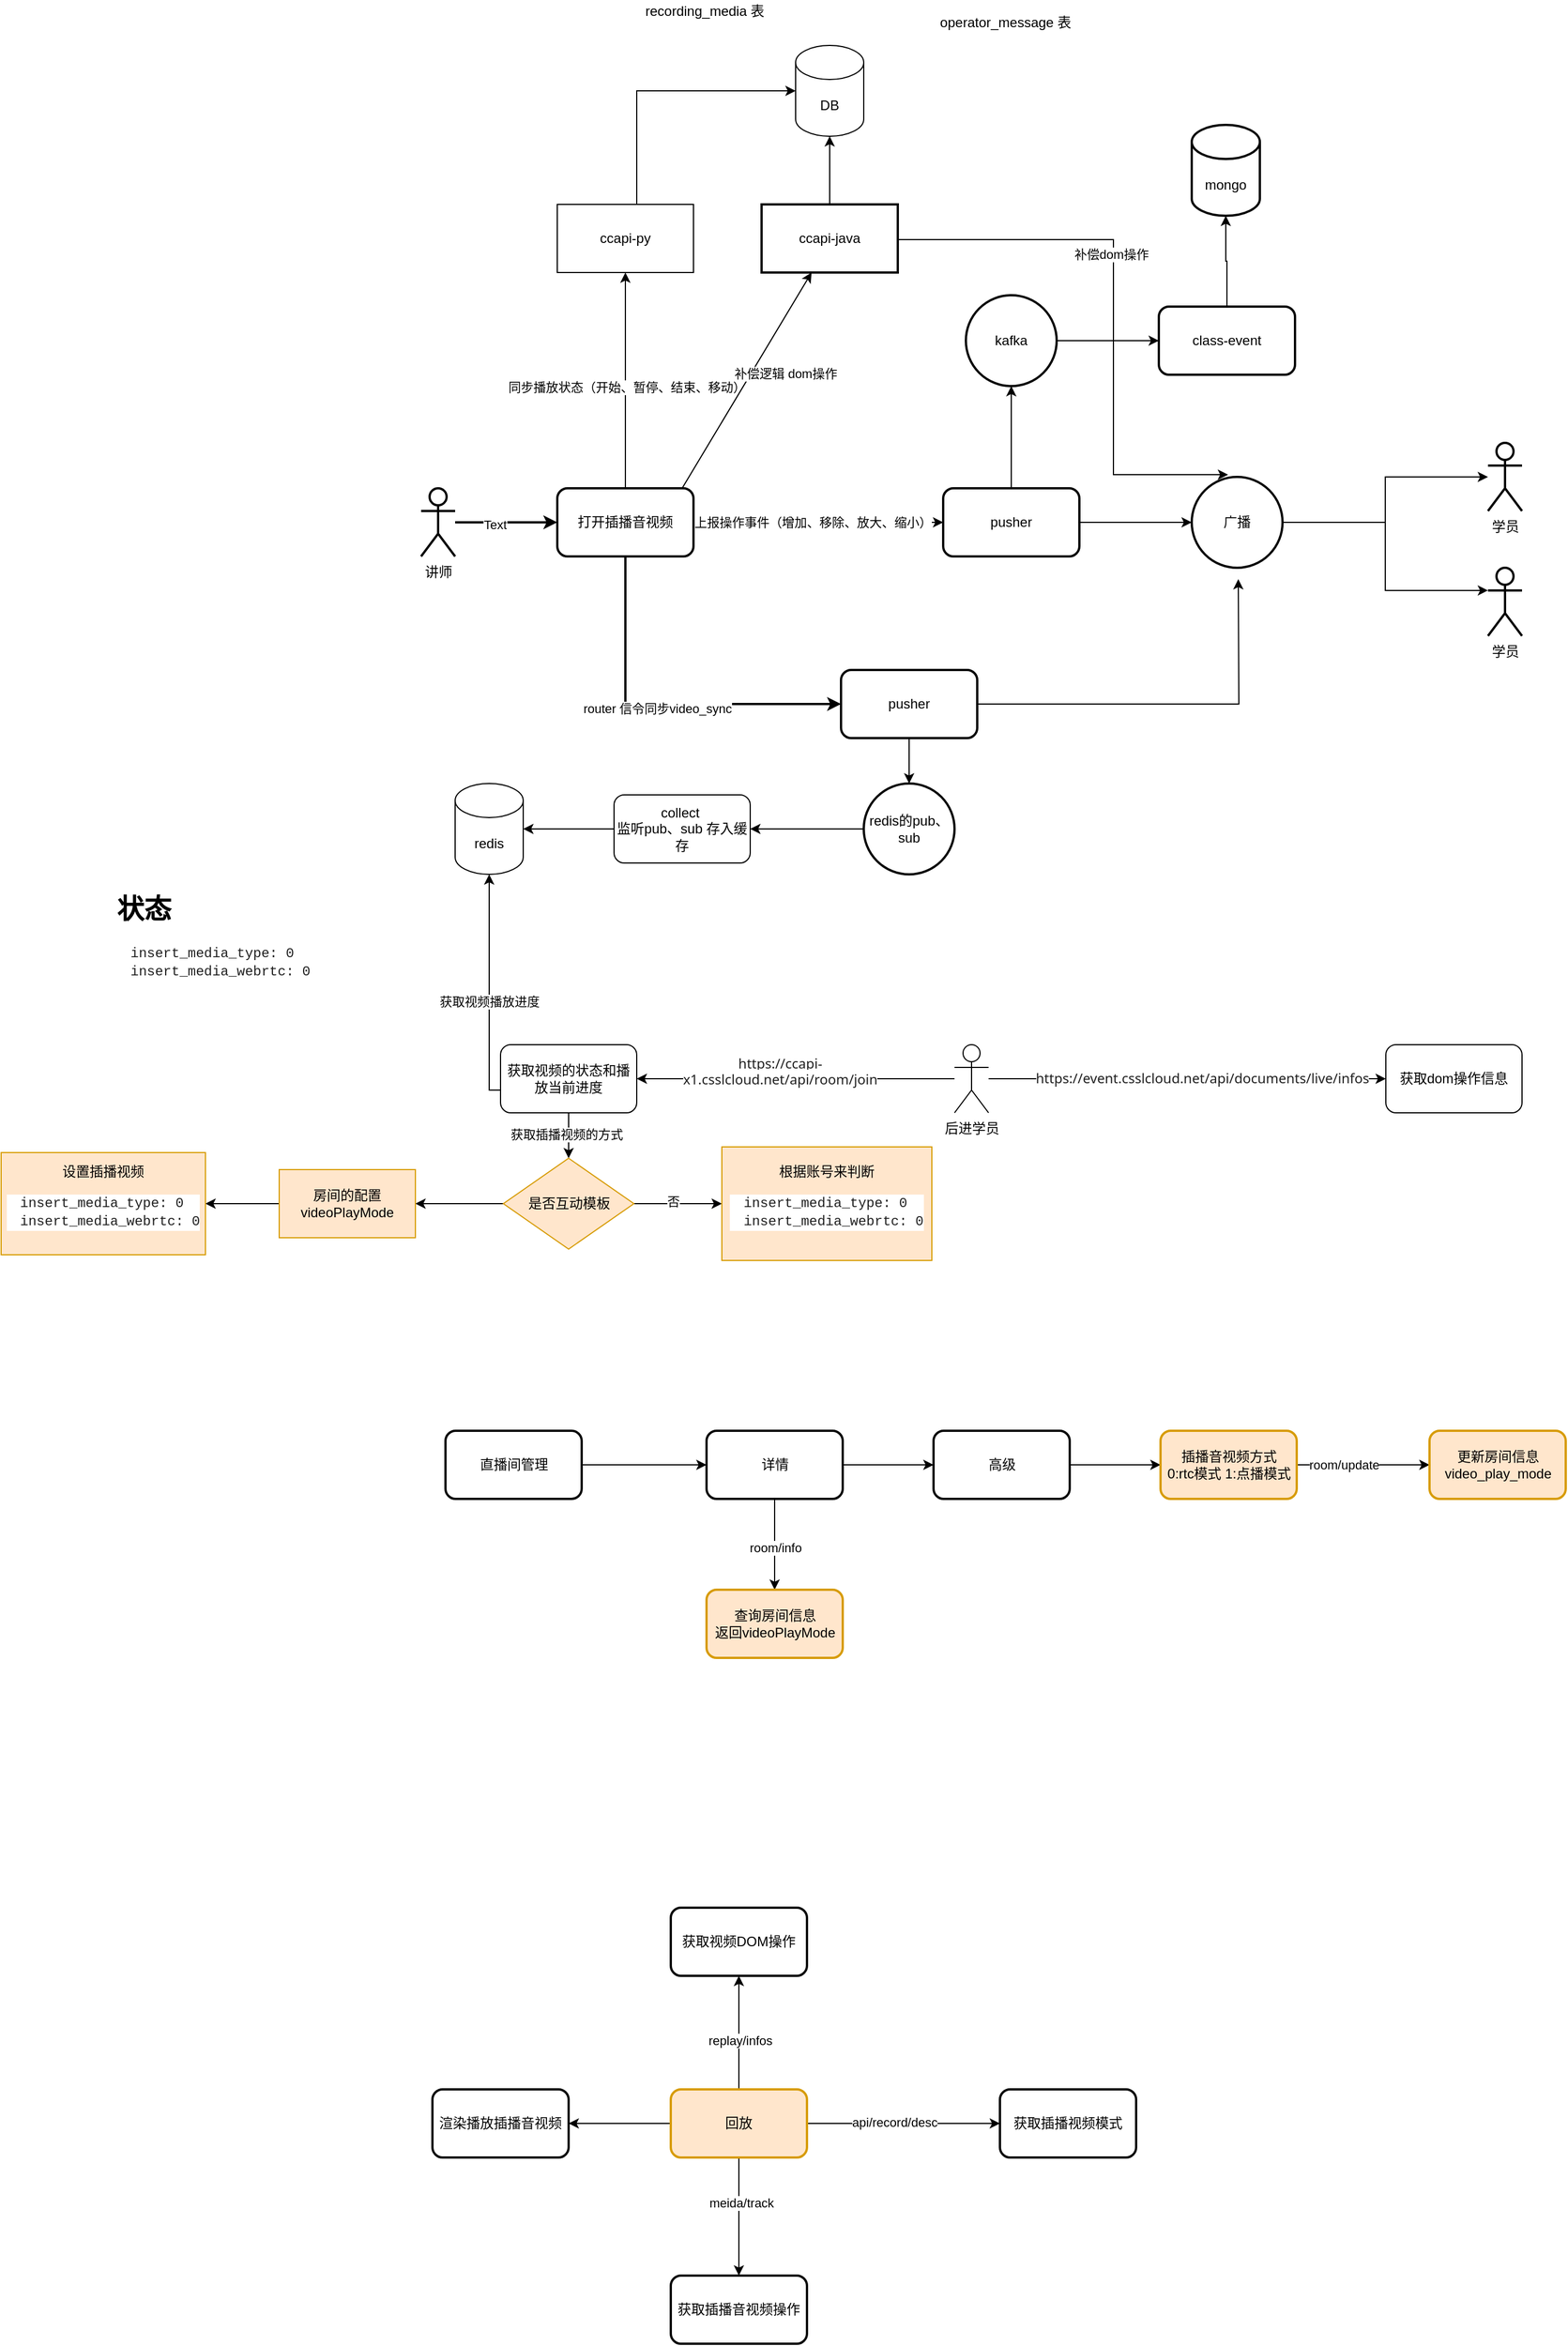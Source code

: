 <mxfile version="24.0.4" type="github">
  <diagram name="第 1 页" id="9EHZgjo_UKtD6r8Uzgz9">
    <mxGraphModel dx="2261" dy="1938" grid="1" gridSize="10" guides="1" tooltips="1" connect="1" arrows="1" fold="1" page="1" pageScale="1" pageWidth="827" pageHeight="1169" math="0" shadow="0">
      <root>
        <mxCell id="0" />
        <mxCell id="1" parent="0" />
        <mxCell id="Ub1dUwBtqG9SPAVf1FS5-7" style="edgeStyle=orthogonalEdgeStyle;rounded=0;orthogonalLoop=1;jettySize=auto;html=1;strokeWidth=2;entryX=0;entryY=0.5;entryDx=0;entryDy=0;" parent="1" source="Ub1dUwBtqG9SPAVf1FS5-2" target="Ub1dUwBtqG9SPAVf1FS5-9" edge="1">
          <mxGeometry relative="1" as="geometry">
            <mxPoint x="-60" y="230" as="targetPoint" />
          </mxGeometry>
        </mxCell>
        <mxCell id="Ub1dUwBtqG9SPAVf1FS5-10" value="Text" style="edgeLabel;html=1;align=center;verticalAlign=middle;resizable=0;points=[];" parent="Ub1dUwBtqG9SPAVf1FS5-7" vertex="1" connectable="0">
          <mxGeometry x="-0.23" y="-2" relative="1" as="geometry">
            <mxPoint as="offset" />
          </mxGeometry>
        </mxCell>
        <mxCell id="Ub1dUwBtqG9SPAVf1FS5-2" value="讲师" style="shape=umlActor;verticalLabelPosition=bottom;verticalAlign=top;html=1;outlineConnect=0;strokeWidth=2;" parent="1" vertex="1">
          <mxGeometry x="-200" y="200" width="30" height="60" as="geometry" />
        </mxCell>
        <mxCell id="Ub1dUwBtqG9SPAVf1FS5-3" value="学员" style="shape=umlActor;verticalLabelPosition=bottom;verticalAlign=top;html=1;outlineConnect=0;strokeWidth=2;" parent="1" vertex="1">
          <mxGeometry x="740" y="160" width="30" height="60" as="geometry" />
        </mxCell>
        <mxCell id="Ub1dUwBtqG9SPAVf1FS5-4" value="学员" style="shape=umlActor;verticalLabelPosition=bottom;verticalAlign=top;html=1;outlineConnect=0;strokeWidth=2;" parent="1" vertex="1">
          <mxGeometry x="740" y="270" width="30" height="60" as="geometry" />
        </mxCell>
        <mxCell id="Ub1dUwBtqG9SPAVf1FS5-5" value="ccapi-py" style="rounded=0;whiteSpace=wrap;html=1;" parent="1" vertex="1">
          <mxGeometry x="-80" y="-50" width="120" height="60" as="geometry" />
        </mxCell>
        <mxCell id="Ub1dUwBtqG9SPAVf1FS5-59" style="edgeStyle=orthogonalEdgeStyle;rounded=0;orthogonalLoop=1;jettySize=auto;html=1;entryX=0.4;entryY=-0.025;entryDx=0;entryDy=0;entryPerimeter=0;" parent="1" target="Ub1dUwBtqG9SPAVf1FS5-23" edge="1">
          <mxGeometry relative="1" as="geometry">
            <mxPoint x="480" y="170" as="targetPoint" />
            <mxPoint x="179.5" y="-20" as="sourcePoint" />
            <Array as="points">
              <mxPoint x="180" y="-19" />
              <mxPoint x="410" y="-19" />
              <mxPoint x="410" y="188" />
            </Array>
          </mxGeometry>
        </mxCell>
        <mxCell id="Ub1dUwBtqG9SPAVf1FS5-60" value="补偿dom操作" style="edgeLabel;html=1;align=center;verticalAlign=middle;resizable=0;points=[];" parent="Ub1dUwBtqG9SPAVf1FS5-59" vertex="1" connectable="0">
          <mxGeometry x="-0.096" y="-2" relative="1" as="geometry">
            <mxPoint as="offset" />
          </mxGeometry>
        </mxCell>
        <mxCell id="Ub1dUwBtqG9SPAVf1FS5-6" value="ccapi-java" style="rounded=0;whiteSpace=wrap;html=1;strokeWidth=2;" parent="1" vertex="1">
          <mxGeometry x="100" y="-50" width="120" height="60" as="geometry" />
        </mxCell>
        <mxCell id="Ub1dUwBtqG9SPAVf1FS5-12" style="edgeStyle=orthogonalEdgeStyle;rounded=0;orthogonalLoop=1;jettySize=auto;html=1;entryX=0.5;entryY=1;entryDx=0;entryDy=0;" parent="1" source="Ub1dUwBtqG9SPAVf1FS5-9" target="Ub1dUwBtqG9SPAVf1FS5-5" edge="1">
          <mxGeometry relative="1" as="geometry">
            <Array as="points">
              <mxPoint x="-20" y="110" />
            </Array>
          </mxGeometry>
        </mxCell>
        <mxCell id="Ub1dUwBtqG9SPAVf1FS5-13" value="同步播放状态（开始、暂停、结束、移动）" style="edgeLabel;html=1;align=center;verticalAlign=middle;resizable=0;points=[];" parent="Ub1dUwBtqG9SPAVf1FS5-12" vertex="1" connectable="0">
          <mxGeometry x="-0.06" y="-1" relative="1" as="geometry">
            <mxPoint as="offset" />
          </mxGeometry>
        </mxCell>
        <mxCell id="Ub1dUwBtqG9SPAVf1FS5-31" style="edgeStyle=orthogonalEdgeStyle;rounded=0;orthogonalLoop=1;jettySize=auto;html=1;entryX=0;entryY=0.5;entryDx=0;entryDy=0;" parent="1" source="Ub1dUwBtqG9SPAVf1FS5-9" target="Ub1dUwBtqG9SPAVf1FS5-29" edge="1">
          <mxGeometry relative="1" as="geometry" />
        </mxCell>
        <mxCell id="Ub1dUwBtqG9SPAVf1FS5-32" value="上报操作事件（增加、移除、放大、缩小）" style="edgeLabel;html=1;align=center;verticalAlign=middle;resizable=0;points=[];" parent="Ub1dUwBtqG9SPAVf1FS5-31" vertex="1" connectable="0">
          <mxGeometry x="-0.117" y="1" relative="1" as="geometry">
            <mxPoint x="8" y="1" as="offset" />
          </mxGeometry>
        </mxCell>
        <mxCell id="Ub1dUwBtqG9SPAVf1FS5-54" style="edgeStyle=orthogonalEdgeStyle;rounded=0;orthogonalLoop=1;jettySize=auto;html=1;entryX=0;entryY=0.5;entryDx=0;entryDy=0;exitX=0.5;exitY=1;exitDx=0;exitDy=0;strokeWidth=2;" parent="1" source="Ub1dUwBtqG9SPAVf1FS5-9" target="Ub1dUwBtqG9SPAVf1FS5-52" edge="1">
          <mxGeometry relative="1" as="geometry">
            <mxPoint x="-130" y="290" as="sourcePoint" />
            <mxPoint x="80" y="450" as="targetPoint" />
            <Array as="points">
              <mxPoint x="-20" y="390" />
            </Array>
          </mxGeometry>
        </mxCell>
        <mxCell id="Ub1dUwBtqG9SPAVf1FS5-55" value="router 信令同步video_sync" style="edgeLabel;html=1;align=center;verticalAlign=middle;resizable=0;points=[];" parent="Ub1dUwBtqG9SPAVf1FS5-54" vertex="1" connectable="0">
          <mxGeometry x="-0.013" y="-4" relative="1" as="geometry">
            <mxPoint as="offset" />
          </mxGeometry>
        </mxCell>
        <mxCell id="Ub1dUwBtqG9SPAVf1FS5-9" value="打开插播音视频" style="rounded=1;whiteSpace=wrap;html=1;strokeWidth=2;" parent="1" vertex="1">
          <mxGeometry x="-80" y="200" width="120" height="60" as="geometry" />
        </mxCell>
        <mxCell id="Ub1dUwBtqG9SPAVf1FS5-16" value="DB" style="shape=cylinder3;whiteSpace=wrap;html=1;boundedLbl=1;backgroundOutline=1;size=15;" parent="1" vertex="1">
          <mxGeometry x="130" y="-190" width="60" height="80" as="geometry" />
        </mxCell>
        <mxCell id="Ub1dUwBtqG9SPAVf1FS5-19" style="edgeStyle=orthogonalEdgeStyle;rounded=0;orthogonalLoop=1;jettySize=auto;html=1;entryX=0.5;entryY=1;entryDx=0;entryDy=0;entryPerimeter=0;" parent="1" source="Ub1dUwBtqG9SPAVf1FS5-6" target="Ub1dUwBtqG9SPAVf1FS5-16" edge="1">
          <mxGeometry relative="1" as="geometry" />
        </mxCell>
        <mxCell id="Ub1dUwBtqG9SPAVf1FS5-20" value="recording_media 表" style="text;html=1;align=center;verticalAlign=middle;whiteSpace=wrap;rounded=0;" parent="1" vertex="1">
          <mxGeometry x="-20" y="-230" width="140" height="20" as="geometry" />
        </mxCell>
        <mxCell id="Ub1dUwBtqG9SPAVf1FS5-21" value="operator_message 表" style="text;html=1;align=center;verticalAlign=middle;whiteSpace=wrap;rounded=0;" parent="1" vertex="1">
          <mxGeometry x="250" y="-230" width="130" height="40" as="geometry" />
        </mxCell>
        <mxCell id="Ub1dUwBtqG9SPAVf1FS5-26" style="edgeStyle=orthogonalEdgeStyle;rounded=0;orthogonalLoop=1;jettySize=auto;html=1;" parent="1" source="Ub1dUwBtqG9SPAVf1FS5-23" target="Ub1dUwBtqG9SPAVf1FS5-3" edge="1">
          <mxGeometry relative="1" as="geometry" />
        </mxCell>
        <mxCell id="Ub1dUwBtqG9SPAVf1FS5-23" value="广播" style="ellipse;whiteSpace=wrap;html=1;aspect=fixed;strokeWidth=2;" parent="1" vertex="1">
          <mxGeometry x="479" y="190" width="80" height="80" as="geometry" />
        </mxCell>
        <mxCell id="Ub1dUwBtqG9SPAVf1FS5-27" style="edgeStyle=orthogonalEdgeStyle;rounded=0;orthogonalLoop=1;jettySize=auto;html=1;entryX=0;entryY=0.333;entryDx=0;entryDy=0;entryPerimeter=0;" parent="1" source="Ub1dUwBtqG9SPAVf1FS5-23" target="Ub1dUwBtqG9SPAVf1FS5-4" edge="1">
          <mxGeometry relative="1" as="geometry" />
        </mxCell>
        <mxCell id="Ub1dUwBtqG9SPAVf1FS5-30" style="edgeStyle=orthogonalEdgeStyle;rounded=0;orthogonalLoop=1;jettySize=auto;html=1;entryX=0;entryY=0.5;entryDx=0;entryDy=0;" parent="1" source="Ub1dUwBtqG9SPAVf1FS5-29" target="Ub1dUwBtqG9SPAVf1FS5-23" edge="1">
          <mxGeometry relative="1" as="geometry">
            <mxPoint x="410" y="160" as="targetPoint" />
          </mxGeometry>
        </mxCell>
        <mxCell id="Ub1dUwBtqG9SPAVf1FS5-35" value="" style="edgeStyle=orthogonalEdgeStyle;rounded=0;orthogonalLoop=1;jettySize=auto;html=1;" parent="1" source="Ub1dUwBtqG9SPAVf1FS5-29" target="Ub1dUwBtqG9SPAVf1FS5-34" edge="1">
          <mxGeometry relative="1" as="geometry" />
        </mxCell>
        <mxCell id="Ub1dUwBtqG9SPAVf1FS5-29" value="pusher" style="rounded=1;whiteSpace=wrap;html=1;strokeWidth=2;" parent="1" vertex="1">
          <mxGeometry x="260" y="200" width="120" height="60" as="geometry" />
        </mxCell>
        <mxCell id="Ub1dUwBtqG9SPAVf1FS5-48" style="edgeStyle=orthogonalEdgeStyle;rounded=0;orthogonalLoop=1;jettySize=auto;html=1;" parent="1" source="Ub1dUwBtqG9SPAVf1FS5-34" target="Ub1dUwBtqG9SPAVf1FS5-36" edge="1">
          <mxGeometry relative="1" as="geometry" />
        </mxCell>
        <mxCell id="Ub1dUwBtqG9SPAVf1FS5-34" value="kafka" style="ellipse;whiteSpace=wrap;html=1;rounded=1;strokeWidth=2;" parent="1" vertex="1">
          <mxGeometry x="280" y="30" width="80" height="80" as="geometry" />
        </mxCell>
        <mxCell id="Ub1dUwBtqG9SPAVf1FS5-49" style="edgeStyle=orthogonalEdgeStyle;rounded=0;orthogonalLoop=1;jettySize=auto;html=1;" parent="1" source="Ub1dUwBtqG9SPAVf1FS5-36" target="Ub1dUwBtqG9SPAVf1FS5-41" edge="1">
          <mxGeometry relative="1" as="geometry" />
        </mxCell>
        <mxCell id="Ub1dUwBtqG9SPAVf1FS5-36" value="class-event" style="rounded=1;whiteSpace=wrap;html=1;strokeWidth=2;" parent="1" vertex="1">
          <mxGeometry x="450" y="40" width="120" height="60" as="geometry" />
        </mxCell>
        <mxCell id="Ub1dUwBtqG9SPAVf1FS5-41" value="mongo" style="shape=cylinder3;whiteSpace=wrap;html=1;boundedLbl=1;backgroundOutline=1;size=15;strokeWidth=2;" parent="1" vertex="1">
          <mxGeometry x="479" y="-120" width="60" height="80" as="geometry" />
        </mxCell>
        <mxCell id="Ub1dUwBtqG9SPAVf1FS5-44" value="" style="endArrow=classic;html=1;rounded=0;entryX=0.367;entryY=1;entryDx=0;entryDy=0;entryPerimeter=0;" parent="1" target="Ub1dUwBtqG9SPAVf1FS5-6" edge="1">
          <mxGeometry width="50" height="50" relative="1" as="geometry">
            <mxPoint x="30" y="200" as="sourcePoint" />
            <mxPoint x="80" y="150" as="targetPoint" />
          </mxGeometry>
        </mxCell>
        <mxCell id="Ub1dUwBtqG9SPAVf1FS5-45" value="补偿逻辑 dom操作" style="edgeLabel;html=1;align=center;verticalAlign=middle;resizable=0;points=[];" parent="Ub1dUwBtqG9SPAVf1FS5-44" vertex="1" connectable="0">
          <mxGeometry x="0.06" y="1" relative="1" as="geometry">
            <mxPoint x="31" as="offset" />
          </mxGeometry>
        </mxCell>
        <mxCell id="Ub1dUwBtqG9SPAVf1FS5-46" style="edgeStyle=orthogonalEdgeStyle;rounded=0;orthogonalLoop=1;jettySize=auto;html=1;entryX=0;entryY=0.5;entryDx=0;entryDy=0;entryPerimeter=0;" parent="1" source="Ub1dUwBtqG9SPAVf1FS5-5" target="Ub1dUwBtqG9SPAVf1FS5-16" edge="1">
          <mxGeometry relative="1" as="geometry">
            <Array as="points">
              <mxPoint x="-10" y="-150" />
            </Array>
          </mxGeometry>
        </mxCell>
        <mxCell id="Ub1dUwBtqG9SPAVf1FS5-57" style="edgeStyle=orthogonalEdgeStyle;rounded=0;orthogonalLoop=1;jettySize=auto;html=1;" parent="1" source="Ub1dUwBtqG9SPAVf1FS5-52" edge="1">
          <mxGeometry relative="1" as="geometry">
            <mxPoint x="520" y="280" as="targetPoint" />
          </mxGeometry>
        </mxCell>
        <mxCell id="Ub1dUwBtqG9SPAVf1FS5-86" value="" style="edgeStyle=orthogonalEdgeStyle;rounded=0;orthogonalLoop=1;jettySize=auto;html=1;" parent="1" source="Ub1dUwBtqG9SPAVf1FS5-52" target="Ub1dUwBtqG9SPAVf1FS5-85" edge="1">
          <mxGeometry relative="1" as="geometry" />
        </mxCell>
        <mxCell id="Ub1dUwBtqG9SPAVf1FS5-52" value="pusher" style="rounded=1;whiteSpace=wrap;html=1;strokeWidth=2;" parent="1" vertex="1">
          <mxGeometry x="170" y="360" width="120" height="60" as="geometry" />
        </mxCell>
        <mxCell id="Ub1dUwBtqG9SPAVf1FS5-62" style="edgeStyle=orthogonalEdgeStyle;rounded=0;orthogonalLoop=1;jettySize=auto;html=1;" parent="1" source="Ub1dUwBtqG9SPAVf1FS5-61" target="Ub1dUwBtqG9SPAVf1FS5-63" edge="1">
          <mxGeometry relative="1" as="geometry">
            <mxPoint x="26.5" y="680" as="targetPoint" />
          </mxGeometry>
        </mxCell>
        <mxCell id="Ub1dUwBtqG9SPAVf1FS5-64" value="&#xa;&lt;span style=&quot;color: rgb(31, 31, 31); font-family: &amp;quot;Segoe UI&amp;quot;, tahoma, sans-serif; font-size: 12px; font-style: normal; font-variant-ligatures: normal; font-variant-caps: normal; font-weight: 400; letter-spacing: normal; orphans: 2; text-align: start; text-indent: 0px; text-transform: none; widows: 2; word-spacing: 0px; -webkit-text-stroke-width: 0px; white-space: normal; background-color: rgb(255, 255, 255); text-decoration-thickness: initial; text-decoration-style: initial; text-decoration-color: initial; display: inline !important; float: none;&quot;&gt;https://ccapi-x1.csslcloud.net/api/room/join&lt;/span&gt;&#xa;&#xa;" style="edgeLabel;html=1;align=center;verticalAlign=middle;resizable=0;points=[];" parent="Ub1dUwBtqG9SPAVf1FS5-62" vertex="1" connectable="0">
          <mxGeometry x="-0.252" y="-2" relative="1" as="geometry">
            <mxPoint x="-50" y="2" as="offset" />
          </mxGeometry>
        </mxCell>
        <mxCell id="Ub1dUwBtqG9SPAVf1FS5-80" style="edgeStyle=orthogonalEdgeStyle;rounded=0;orthogonalLoop=1;jettySize=auto;html=1;entryX=0;entryY=0.5;entryDx=0;entryDy=0;" parent="1" source="Ub1dUwBtqG9SPAVf1FS5-61" target="Ub1dUwBtqG9SPAVf1FS5-81" edge="1">
          <mxGeometry relative="1" as="geometry">
            <mxPoint x="621.5" y="680" as="targetPoint" />
          </mxGeometry>
        </mxCell>
        <mxCell id="Ub1dUwBtqG9SPAVf1FS5-82" value="&lt;span style=&quot;color: rgb(31, 31, 31); font-family: &amp;quot;Segoe UI&amp;quot;, tahoma, sans-serif; font-size: 12px; text-align: start; text-wrap: wrap;&quot;&gt;https://event.csslcloud.net/api/documents/live/infos&lt;/span&gt;" style="edgeLabel;html=1;align=center;verticalAlign=middle;resizable=0;points=[];" parent="Ub1dUwBtqG9SPAVf1FS5-80" vertex="1" connectable="0">
          <mxGeometry x="0.024" y="-1" relative="1" as="geometry">
            <mxPoint x="9" y="-1" as="offset" />
          </mxGeometry>
        </mxCell>
        <mxCell id="Ub1dUwBtqG9SPAVf1FS5-61" value="后进学员" style="shape=umlActor;verticalLabelPosition=bottom;verticalAlign=top;html=1;" parent="1" vertex="1">
          <mxGeometry x="270" y="690" width="30" height="60" as="geometry" />
        </mxCell>
        <mxCell id="FVppc2NoJHRr4zy0Y5Dh-2" style="edgeStyle=orthogonalEdgeStyle;rounded=0;orthogonalLoop=1;jettySize=auto;html=1;" edge="1" parent="1" source="Ub1dUwBtqG9SPAVf1FS5-63">
          <mxGeometry relative="1" as="geometry">
            <mxPoint x="-70" y="790" as="targetPoint" />
          </mxGeometry>
        </mxCell>
        <mxCell id="FVppc2NoJHRr4zy0Y5Dh-11" value="获取插播视频的方式" style="edgeLabel;html=1;align=center;verticalAlign=middle;resizable=0;points=[];" vertex="1" connectable="0" parent="FVppc2NoJHRr4zy0Y5Dh-2">
          <mxGeometry x="-0.062" y="-2" relative="1" as="geometry">
            <mxPoint as="offset" />
          </mxGeometry>
        </mxCell>
        <mxCell id="Ub1dUwBtqG9SPAVf1FS5-63" value="获取视频的状态和播放当前进度" style="rounded=1;whiteSpace=wrap;html=1;" parent="1" vertex="1">
          <mxGeometry x="-130" y="690" width="120" height="60" as="geometry" />
        </mxCell>
        <mxCell id="Ub1dUwBtqG9SPAVf1FS5-67" value="" style="edgeStyle=orthogonalEdgeStyle;rounded=0;orthogonalLoop=1;jettySize=auto;html=1;" parent="1" source="Ub1dUwBtqG9SPAVf1FS5-65" target="Ub1dUwBtqG9SPAVf1FS5-66" edge="1">
          <mxGeometry relative="1" as="geometry" />
        </mxCell>
        <mxCell id="Ub1dUwBtqG9SPAVf1FS5-65" value="直播间管理" style="rounded=1;whiteSpace=wrap;html=1;strokeWidth=2;" parent="1" vertex="1">
          <mxGeometry x="-178.5" y="1030" width="120" height="60" as="geometry" />
        </mxCell>
        <mxCell id="Ub1dUwBtqG9SPAVf1FS5-69" value="" style="edgeStyle=orthogonalEdgeStyle;rounded=0;orthogonalLoop=1;jettySize=auto;html=1;" parent="1" source="Ub1dUwBtqG9SPAVf1FS5-66" target="Ub1dUwBtqG9SPAVf1FS5-68" edge="1">
          <mxGeometry relative="1" as="geometry" />
        </mxCell>
        <mxCell id="Ub1dUwBtqG9SPAVf1FS5-78" value="" style="edgeStyle=orthogonalEdgeStyle;rounded=0;orthogonalLoop=1;jettySize=auto;html=1;" parent="1" source="Ub1dUwBtqG9SPAVf1FS5-66" target="Ub1dUwBtqG9SPAVf1FS5-77" edge="1">
          <mxGeometry relative="1" as="geometry" />
        </mxCell>
        <mxCell id="Ub1dUwBtqG9SPAVf1FS5-79" value="room/info" style="edgeLabel;html=1;align=center;verticalAlign=middle;resizable=0;points=[];" parent="Ub1dUwBtqG9SPAVf1FS5-78" vertex="1" connectable="0">
          <mxGeometry x="0.075" relative="1" as="geometry">
            <mxPoint as="offset" />
          </mxGeometry>
        </mxCell>
        <mxCell id="Ub1dUwBtqG9SPAVf1FS5-66" value="详情" style="whiteSpace=wrap;html=1;rounded=1;strokeWidth=2;" parent="1" vertex="1">
          <mxGeometry x="51.5" y="1030" width="120" height="60" as="geometry" />
        </mxCell>
        <mxCell id="Ub1dUwBtqG9SPAVf1FS5-71" value="" style="edgeStyle=orthogonalEdgeStyle;rounded=0;orthogonalLoop=1;jettySize=auto;html=1;" parent="1" source="Ub1dUwBtqG9SPAVf1FS5-68" edge="1">
          <mxGeometry relative="1" as="geometry">
            <mxPoint x="451.5" y="1060" as="targetPoint" />
          </mxGeometry>
        </mxCell>
        <mxCell id="Ub1dUwBtqG9SPAVf1FS5-68" value="高级" style="whiteSpace=wrap;html=1;rounded=1;strokeWidth=2;" parent="1" vertex="1">
          <mxGeometry x="251.5" y="1030" width="120" height="60" as="geometry" />
        </mxCell>
        <mxCell id="Ub1dUwBtqG9SPAVf1FS5-75" value="" style="edgeStyle=orthogonalEdgeStyle;rounded=0;orthogonalLoop=1;jettySize=auto;html=1;" parent="1" source="Ub1dUwBtqG9SPAVf1FS5-73" target="Ub1dUwBtqG9SPAVf1FS5-74" edge="1">
          <mxGeometry relative="1" as="geometry" />
        </mxCell>
        <mxCell id="Ub1dUwBtqG9SPAVf1FS5-76" value="room/update" style="edgeLabel;html=1;align=center;verticalAlign=middle;resizable=0;points=[];" parent="Ub1dUwBtqG9SPAVf1FS5-75" vertex="1" connectable="0">
          <mxGeometry x="-0.3" relative="1" as="geometry">
            <mxPoint as="offset" />
          </mxGeometry>
        </mxCell>
        <mxCell id="Ub1dUwBtqG9SPAVf1FS5-73" value="插播音视频方式&lt;div&gt;0:rtc模式 1:点播模式&lt;/div&gt;" style="rounded=1;whiteSpace=wrap;html=1;strokeWidth=2;fillColor=#ffe6cc;strokeColor=#d79b00;" parent="1" vertex="1">
          <mxGeometry x="451.5" y="1030" width="120" height="60" as="geometry" />
        </mxCell>
        <mxCell id="Ub1dUwBtqG9SPAVf1FS5-74" value="更新房间信息&lt;div&gt;video_play_mode&lt;/div&gt;" style="whiteSpace=wrap;html=1;rounded=1;strokeWidth=2;fillColor=#ffe6cc;strokeColor=#d79b00;" parent="1" vertex="1">
          <mxGeometry x="688.5" y="1030" width="120" height="60" as="geometry" />
        </mxCell>
        <mxCell id="Ub1dUwBtqG9SPAVf1FS5-77" value="查询房间信息&lt;div&gt;返回videoPlayMode&lt;/div&gt;" style="whiteSpace=wrap;html=1;rounded=1;strokeWidth=2;fillColor=#ffe6cc;strokeColor=#d79b00;" parent="1" vertex="1">
          <mxGeometry x="51.5" y="1170" width="120" height="60" as="geometry" />
        </mxCell>
        <mxCell id="Ub1dUwBtqG9SPAVf1FS5-81" value="获取dom操作信息" style="rounded=1;whiteSpace=wrap;html=1;" parent="1" vertex="1">
          <mxGeometry x="650" y="690" width="120" height="60" as="geometry" />
        </mxCell>
        <mxCell id="Ub1dUwBtqG9SPAVf1FS5-97" style="edgeStyle=orthogonalEdgeStyle;rounded=0;orthogonalLoop=1;jettySize=auto;html=1;entryX=1;entryY=0.5;entryDx=0;entryDy=0;" parent="1" source="Ub1dUwBtqG9SPAVf1FS5-85" target="Ub1dUwBtqG9SPAVf1FS5-89" edge="1">
          <mxGeometry relative="1" as="geometry" />
        </mxCell>
        <mxCell id="Ub1dUwBtqG9SPAVf1FS5-85" value="redis的pub、sub" style="ellipse;whiteSpace=wrap;html=1;rounded=1;strokeWidth=2;" parent="1" vertex="1">
          <mxGeometry x="190" y="460" width="80" height="80" as="geometry" />
        </mxCell>
        <mxCell id="Ub1dUwBtqG9SPAVf1FS5-89" value="collect&amp;nbsp;&lt;div&gt;监听pub、sub 存入缓存&lt;/div&gt;" style="rounded=1;whiteSpace=wrap;html=1;" parent="1" vertex="1">
          <mxGeometry x="-30" y="470" width="120" height="60" as="geometry" />
        </mxCell>
        <mxCell id="Ub1dUwBtqG9SPAVf1FS5-92" value="redis" style="shape=cylinder3;whiteSpace=wrap;html=1;boundedLbl=1;backgroundOutline=1;size=15;" parent="1" vertex="1">
          <mxGeometry x="-170" y="460" width="60" height="80" as="geometry" />
        </mxCell>
        <mxCell id="Ub1dUwBtqG9SPAVf1FS5-98" style="edgeStyle=orthogonalEdgeStyle;rounded=0;orthogonalLoop=1;jettySize=auto;html=1;entryX=1;entryY=0.5;entryDx=0;entryDy=0;entryPerimeter=0;" parent="1" source="Ub1dUwBtqG9SPAVf1FS5-89" target="Ub1dUwBtqG9SPAVf1FS5-92" edge="1">
          <mxGeometry relative="1" as="geometry" />
        </mxCell>
        <mxCell id="Ub1dUwBtqG9SPAVf1FS5-100" style="edgeStyle=orthogonalEdgeStyle;rounded=0;orthogonalLoop=1;jettySize=auto;html=1;entryX=0.5;entryY=1;entryDx=0;entryDy=0;entryPerimeter=0;" parent="1" source="Ub1dUwBtqG9SPAVf1FS5-63" target="Ub1dUwBtqG9SPAVf1FS5-92" edge="1">
          <mxGeometry relative="1" as="geometry">
            <Array as="points">
              <mxPoint x="-140" y="730" />
            </Array>
          </mxGeometry>
        </mxCell>
        <mxCell id="Ub1dUwBtqG9SPAVf1FS5-101" value="获取视频播放进度" style="edgeLabel;html=1;align=center;verticalAlign=middle;resizable=0;points=[];" parent="Ub1dUwBtqG9SPAVf1FS5-100" vertex="1" connectable="0">
          <mxGeometry x="-0.117" relative="1" as="geometry">
            <mxPoint as="offset" />
          </mxGeometry>
        </mxCell>
        <mxCell id="5Uoj2dgC7Bq5K5UiY4C5-1" value="" style="edgeStyle=orthogonalEdgeStyle;rounded=0;orthogonalLoop=1;jettySize=auto;html=1;" parent="1" source="5Uoj2dgC7Bq5K5UiY4C5-8" target="5Uoj2dgC7Bq5K5UiY4C5-9" edge="1">
          <mxGeometry relative="1" as="geometry" />
        </mxCell>
        <mxCell id="5Uoj2dgC7Bq5K5UiY4C5-2" value="api/record/desc" style="edgeLabel;html=1;align=center;verticalAlign=middle;resizable=0;points=[];" parent="5Uoj2dgC7Bq5K5UiY4C5-1" vertex="1" connectable="0">
          <mxGeometry x="-0.1" y="1" relative="1" as="geometry">
            <mxPoint as="offset" />
          </mxGeometry>
        </mxCell>
        <mxCell id="5Uoj2dgC7Bq5K5UiY4C5-3" value="" style="edgeStyle=orthogonalEdgeStyle;rounded=0;orthogonalLoop=1;jettySize=auto;html=1;" parent="1" source="5Uoj2dgC7Bq5K5UiY4C5-8" target="5Uoj2dgC7Bq5K5UiY4C5-10" edge="1">
          <mxGeometry relative="1" as="geometry" />
        </mxCell>
        <mxCell id="5Uoj2dgC7Bq5K5UiY4C5-4" value="meida/track" style="edgeLabel;html=1;align=center;verticalAlign=middle;resizable=0;points=[];" parent="5Uoj2dgC7Bq5K5UiY4C5-3" vertex="1" connectable="0">
          <mxGeometry x="-0.231" y="2" relative="1" as="geometry">
            <mxPoint as="offset" />
          </mxGeometry>
        </mxCell>
        <mxCell id="5Uoj2dgC7Bq5K5UiY4C5-5" value="" style="edgeStyle=orthogonalEdgeStyle;rounded=0;orthogonalLoop=1;jettySize=auto;html=1;" parent="1" source="5Uoj2dgC7Bq5K5UiY4C5-8" target="5Uoj2dgC7Bq5K5UiY4C5-11" edge="1">
          <mxGeometry relative="1" as="geometry" />
        </mxCell>
        <mxCell id="5Uoj2dgC7Bq5K5UiY4C5-6" value="replay/infos" style="edgeLabel;html=1;align=center;verticalAlign=middle;resizable=0;points=[];" parent="5Uoj2dgC7Bq5K5UiY4C5-5" vertex="1" connectable="0">
          <mxGeometry x="-0.14" y="-1" relative="1" as="geometry">
            <mxPoint as="offset" />
          </mxGeometry>
        </mxCell>
        <mxCell id="5Uoj2dgC7Bq5K5UiY4C5-7" style="edgeStyle=orthogonalEdgeStyle;rounded=0;orthogonalLoop=1;jettySize=auto;html=1;" parent="1" source="5Uoj2dgC7Bq5K5UiY4C5-8" target="5Uoj2dgC7Bq5K5UiY4C5-12" edge="1">
          <mxGeometry relative="1" as="geometry">
            <mxPoint x="-130" y="1640" as="targetPoint" />
          </mxGeometry>
        </mxCell>
        <mxCell id="5Uoj2dgC7Bq5K5UiY4C5-8" value="回放" style="rounded=1;whiteSpace=wrap;html=1;strokeWidth=2;fillColor=#ffe6cc;strokeColor=#d79b00;" parent="1" vertex="1">
          <mxGeometry x="20" y="1610" width="120" height="60" as="geometry" />
        </mxCell>
        <mxCell id="5Uoj2dgC7Bq5K5UiY4C5-9" value="获取插播视频模式" style="whiteSpace=wrap;html=1;rounded=1;strokeWidth=2;" parent="1" vertex="1">
          <mxGeometry x="310" y="1610" width="120" height="60" as="geometry" />
        </mxCell>
        <mxCell id="5Uoj2dgC7Bq5K5UiY4C5-10" value="获取插播音视频操作" style="whiteSpace=wrap;html=1;rounded=1;strokeWidth=2;" parent="1" vertex="1">
          <mxGeometry x="20" y="1774" width="120" height="60" as="geometry" />
        </mxCell>
        <mxCell id="5Uoj2dgC7Bq5K5UiY4C5-11" value="获取视频DOM操作" style="whiteSpace=wrap;html=1;rounded=1;strokeWidth=2;" parent="1" vertex="1">
          <mxGeometry x="20" y="1450" width="120" height="60" as="geometry" />
        </mxCell>
        <mxCell id="5Uoj2dgC7Bq5K5UiY4C5-12" value="渲染播放插播音视频" style="rounded=1;whiteSpace=wrap;html=1;strokeWidth=2;" parent="1" vertex="1">
          <mxGeometry x="-190" y="1610" width="120" height="60" as="geometry" />
        </mxCell>
        <mxCell id="FVppc2NoJHRr4zy0Y5Dh-1" value="&lt;h1 style=&quot;margin-top: 0px;&quot;&gt;状态&lt;/h1&gt;&lt;ol style=&quot;box-sizing: border-box; min-width: 0px; min-height: 0px; list-style-type: none; padding-left: 12px; color: rgb(31, 31, 31); font-family: consolas, &amp;quot;lucida console&amp;quot;, &amp;quot;courier new&amp;quot;, monospace; white-space-collapse: preserve; background-color: rgb(255, 255, 255);&quot; role=&quot;group&quot; class=&quot;children expanded&quot;&gt;&lt;li style=&quot;box-sizing: border-box; min-width: 0px; min-height: 16px; outline-width: 0px; text-overflow: ellipsis; white-space: nowrap; position: relative; display: flex; align-items: center; user-select: text;&quot; aria-selected=&quot;true&quot; tabindex=&quot;0&quot; class=&quot;selected&quot; data-object-property-name-for-test=&quot;insert_media_type&quot; role=&quot;treeitem&quot;&gt;&lt;span style=&quot;box-sizing: border-box; min-width: 0px; min-height: 0px; overflow: hidden; line-height: 16px; display: flex;&quot; class=&quot;name-and-value&quot;&gt;&lt;span style=&quot;box-sizing: border-box; min-width: 0px; min-height: 0px; color: var(--sys-color-token-tag); flex-shrink: 0;&quot; title=&quot;data.insert_media_type&quot; class=&quot;name&quot;&gt;insert_media_type&lt;/span&gt;&lt;span style=&quot;box-sizing: border-box; min-width: 0px; min-height: 0px; white-space-collapse: preserve; flex-shrink: 0;&quot; class=&quot;separator&quot;&gt;: &lt;/span&gt;&lt;span style=&quot;box-sizing: border-box; min-width: 0px; min-height: 0px; color: var(--sys-color-token-attribute-value);&quot; title=&quot;0&quot; class=&quot;object-value-number value&quot;&gt;0&lt;/span&gt;&lt;/span&gt;&lt;/li&gt;&lt;li style=&quot;box-sizing: border-box; min-width: 0px; min-height: 16px; text-overflow: ellipsis; white-space: nowrap; position: relative; display: flex; align-items: center; user-select: text;&quot; class=&quot;&quot; data-object-property-name-for-test=&quot;insert_media_webrtc&quot; role=&quot;treeitem&quot;&gt;&lt;span style=&quot;box-sizing: border-box; min-width: 0px; min-height: 0px; overflow: hidden; line-height: 16px; display: flex;&quot; class=&quot;name-and-value&quot;&gt;&lt;span style=&quot;box-sizing: border-box; min-width: 0px; min-height: 0px; color: var(--sys-color-token-tag); flex-shrink: 0;&quot; title=&quot;data.insert_media_webrtc&quot; class=&quot;name&quot;&gt;insert_media_webrtc&lt;/span&gt;&lt;span style=&quot;box-sizing: border-box; min-width: 0px; min-height: 0px; white-space-collapse: preserve; flex-shrink: 0;&quot; class=&quot;separator&quot;&gt;: &lt;/span&gt;&lt;span style=&quot;box-sizing: border-box; min-width: 0px; min-height: 0px; color: var(--sys-color-token-attribute-value);&quot; title=&quot;0&quot; class=&quot;object-value-number value&quot;&gt;0&lt;/span&gt;&lt;/span&gt;&lt;/li&gt;&lt;/ol&gt;" style="text;html=1;whiteSpace=wrap;overflow=hidden;rounded=0;" vertex="1" parent="1">
          <mxGeometry x="-470" y="550" width="180" height="105" as="geometry" />
        </mxCell>
        <mxCell id="FVppc2NoJHRr4zy0Y5Dh-5" value="" style="edgeStyle=orthogonalEdgeStyle;rounded=0;orthogonalLoop=1;jettySize=auto;html=1;" edge="1" parent="1" source="FVppc2NoJHRr4zy0Y5Dh-3" target="FVppc2NoJHRr4zy0Y5Dh-4">
          <mxGeometry relative="1" as="geometry" />
        </mxCell>
        <mxCell id="FVppc2NoJHRr4zy0Y5Dh-9" value="" style="edgeStyle=orthogonalEdgeStyle;rounded=0;orthogonalLoop=1;jettySize=auto;html=1;" edge="1" parent="1" source="FVppc2NoJHRr4zy0Y5Dh-3" target="FVppc2NoJHRr4zy0Y5Dh-8">
          <mxGeometry relative="1" as="geometry" />
        </mxCell>
        <mxCell id="FVppc2NoJHRr4zy0Y5Dh-10" value="否" style="edgeLabel;html=1;align=center;verticalAlign=middle;resizable=0;points=[];" vertex="1" connectable="0" parent="FVppc2NoJHRr4zy0Y5Dh-9">
          <mxGeometry x="-0.136" y="2" relative="1" as="geometry">
            <mxPoint x="1" as="offset" />
          </mxGeometry>
        </mxCell>
        <mxCell id="FVppc2NoJHRr4zy0Y5Dh-3" value="是否互动模板" style="rhombus;whiteSpace=wrap;html=1;fillColor=#ffe6cc;strokeColor=#d79b00;" vertex="1" parent="1">
          <mxGeometry x="-127.5" y="790" width="115" height="80" as="geometry" />
        </mxCell>
        <mxCell id="FVppc2NoJHRr4zy0Y5Dh-7" value="" style="edgeStyle=orthogonalEdgeStyle;rounded=0;orthogonalLoop=1;jettySize=auto;html=1;" edge="1" parent="1" source="FVppc2NoJHRr4zy0Y5Dh-4" target="FVppc2NoJHRr4zy0Y5Dh-6">
          <mxGeometry relative="1" as="geometry" />
        </mxCell>
        <mxCell id="FVppc2NoJHRr4zy0Y5Dh-4" value="房间的配置videoPlayMode" style="whiteSpace=wrap;html=1;fillColor=#ffe6cc;strokeColor=#d79b00;" vertex="1" parent="1">
          <mxGeometry x="-325" y="800" width="120" height="60" as="geometry" />
        </mxCell>
        <mxCell id="FVppc2NoJHRr4zy0Y5Dh-6" value="设置插播视频&lt;div&gt;&lt;ol style=&quot;text-align: left; white-space-collapse: preserve; box-sizing: border-box; min-width: 0px; min-height: 0px; list-style-type: none; padding-left: 12px; color: rgb(31, 31, 31); font-family: consolas, &amp;quot;lucida console&amp;quot;, &amp;quot;courier new&amp;quot;, monospace; background-color: rgb(255, 255, 255);&quot; role=&quot;group&quot; class=&quot;children expanded&quot;&gt;&lt;li style=&quot;box-sizing: border-box; min-width: 0px; min-height: 16px; outline-width: 0px; text-overflow: ellipsis; white-space: nowrap; position: relative; display: flex; align-items: center; user-select: text;&quot; aria-selected=&quot;true&quot; tabindex=&quot;0&quot; class=&quot;selected&quot; data-object-property-name-for-test=&quot;insert_media_type&quot; role=&quot;treeitem&quot;&gt;&lt;span style=&quot;box-sizing: border-box; min-width: 0px; min-height: 0px; overflow: hidden; line-height: 16px; display: flex;&quot; class=&quot;name-and-value&quot;&gt;&lt;span style=&quot;box-sizing: border-box; min-width: 0px; min-height: 0px; color: var(--sys-color-token-tag); flex-shrink: 0;&quot; title=&quot;data.insert_media_type&quot; class=&quot;name&quot;&gt;insert_media_type&lt;/span&gt;&lt;span style=&quot;box-sizing: border-box; min-width: 0px; min-height: 0px; white-space-collapse: preserve; flex-shrink: 0;&quot; class=&quot;separator&quot;&gt;: &lt;/span&gt;&lt;span style=&quot;box-sizing: border-box; min-width: 0px; min-height: 0px; color: var(--sys-color-token-attribute-value);&quot; title=&quot;0&quot; class=&quot;object-value-number value&quot;&gt;0&lt;/span&gt;&lt;/span&gt;&lt;/li&gt;&lt;li style=&quot;box-sizing: border-box; min-width: 0px; min-height: 16px; text-overflow: ellipsis; white-space: nowrap; position: relative; display: flex; align-items: center; user-select: text;&quot; class=&quot;&quot; data-object-property-name-for-test=&quot;insert_media_webrtc&quot; role=&quot;treeitem&quot;&gt;&lt;span style=&quot;box-sizing: border-box; min-width: 0px; min-height: 0px; overflow: hidden; line-height: 16px; display: flex;&quot; class=&quot;name-and-value&quot;&gt;&lt;span style=&quot;box-sizing: border-box; min-width: 0px; min-height: 0px; color: var(--sys-color-token-tag); flex-shrink: 0;&quot; title=&quot;data.insert_media_webrtc&quot; class=&quot;name&quot;&gt;insert_media_webrtc&lt;/span&gt;&lt;span style=&quot;box-sizing: border-box; min-width: 0px; min-height: 0px; white-space-collapse: preserve; flex-shrink: 0;&quot; class=&quot;separator&quot;&gt;: &lt;/span&gt;&lt;span style=&quot;box-sizing: border-box; min-width: 0px; min-height: 0px; color: var(--sys-color-token-attribute-value);&quot; title=&quot;0&quot; class=&quot;object-value-number value&quot;&gt;0&lt;/span&gt;&lt;/span&gt;&lt;/li&gt;&lt;/ol&gt;&lt;/div&gt;" style="whiteSpace=wrap;html=1;fillColor=#ffe6cc;strokeColor=#d79b00;" vertex="1" parent="1">
          <mxGeometry x="-570" y="785" width="180" height="90" as="geometry" />
        </mxCell>
        <mxCell id="FVppc2NoJHRr4zy0Y5Dh-8" value="根据账号来判断&lt;div&gt;&lt;ol style=&quot;text-align: left; white-space-collapse: preserve; box-sizing: border-box; min-width: 0px; min-height: 0px; list-style-type: none; padding-left: 12px; color: rgb(31, 31, 31); font-family: consolas, &amp;quot;lucida console&amp;quot;, &amp;quot;courier new&amp;quot;, monospace; background-color: rgb(255, 255, 255);&quot; role=&quot;group&quot; class=&quot;children expanded&quot;&gt;&lt;li style=&quot;box-sizing: border-box; min-width: 0px; min-height: 16px; outline-width: 0px; text-overflow: ellipsis; white-space: nowrap; position: relative; display: flex; align-items: center; user-select: text;&quot; aria-selected=&quot;true&quot; tabindex=&quot;0&quot; class=&quot;selected&quot; data-object-property-name-for-test=&quot;insert_media_type&quot; role=&quot;treeitem&quot;&gt;&lt;span style=&quot;box-sizing: border-box; min-width: 0px; min-height: 0px; overflow: hidden; line-height: 16px; display: flex;&quot; class=&quot;name-and-value&quot;&gt;&lt;span style=&quot;box-sizing: border-box; min-width: 0px; min-height: 0px; color: var(--sys-color-token-tag); flex-shrink: 0;&quot; title=&quot;data.insert_media_type&quot; class=&quot;name&quot;&gt;insert_media_type&lt;/span&gt;&lt;span style=&quot;box-sizing: border-box; min-width: 0px; min-height: 0px; white-space-collapse: preserve; flex-shrink: 0;&quot; class=&quot;separator&quot;&gt;: &lt;/span&gt;&lt;span style=&quot;box-sizing: border-box; min-width: 0px; min-height: 0px; color: var(--sys-color-token-attribute-value);&quot; title=&quot;0&quot; class=&quot;object-value-number value&quot;&gt;0&lt;/span&gt;&lt;/span&gt;&lt;/li&gt;&lt;li style=&quot;box-sizing: border-box; min-width: 0px; min-height: 16px; text-overflow: ellipsis; white-space: nowrap; position: relative; display: flex; align-items: center; user-select: text;&quot; class=&quot;&quot; data-object-property-name-for-test=&quot;insert_media_webrtc&quot; role=&quot;treeitem&quot;&gt;&lt;span style=&quot;box-sizing: border-box; min-width: 0px; min-height: 0px; overflow: hidden; line-height: 16px; display: flex;&quot; class=&quot;name-and-value&quot;&gt;&lt;span style=&quot;box-sizing: border-box; min-width: 0px; min-height: 0px; color: var(--sys-color-token-tag); flex-shrink: 0;&quot; title=&quot;data.insert_media_webrtc&quot; class=&quot;name&quot;&gt;insert_media_webrtc&lt;/span&gt;&lt;span style=&quot;box-sizing: border-box; min-width: 0px; min-height: 0px; white-space-collapse: preserve; flex-shrink: 0;&quot; class=&quot;separator&quot;&gt;: &lt;/span&gt;&lt;span style=&quot;box-sizing: border-box; min-width: 0px; min-height: 0px; color: var(--sys-color-token-attribute-value);&quot; title=&quot;0&quot; class=&quot;object-value-number value&quot;&gt;0&lt;/span&gt;&lt;/span&gt;&lt;/li&gt;&lt;/ol&gt;&lt;/div&gt;" style="whiteSpace=wrap;html=1;fillColor=#ffe6cc;strokeColor=#d79b00;" vertex="1" parent="1">
          <mxGeometry x="65" y="780" width="185" height="100" as="geometry" />
        </mxCell>
      </root>
    </mxGraphModel>
  </diagram>
</mxfile>

